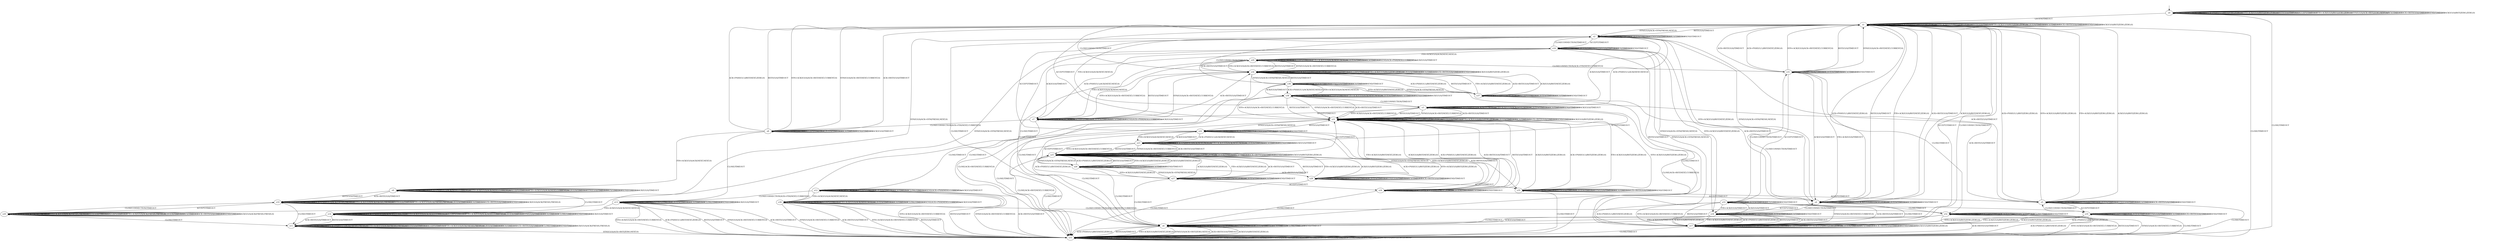 digraph h8 {
s0 [label="s0"];
s1 [label="s1"];
s15 [label="s15"];
s2 [label="s2"];
s17 [label="s17"];
s3 [label="s3"];
s4 [label="s4"];
s5 [label="s5"];
s6 [label="s6"];
s16 [label="s16"];
s7 [label="s7"];
s18 [label="s18"];
s19 [label="s19"];
s21 [label="s21"];
s8 [label="s8"];
s12 [label="s12"];
s22 [label="s22"];
s29 [label="s29"];
s34 [label="s34"];
s9 [label="s9"];
s13 [label="s13"];
s23 [label="s23"];
s24 [label="s24"];
s30 [label="s30"];
s31 [label="s31"];
s35 [label="s35"];
s36 [label="s36"];
s10 [label="s10"];
s14 [label="s14"];
s25 [label="s25"];
s32 [label="s32"];
s33 [label="s33"];
s37 [label="s37"];
s38 [label="s38"];
s11 [label="s11"];
s20 [label="s20"];
s26 [label="s26"];
s27 [label="s27"];
s28 [label="s28"];
s0 -> s0 [label="CLOSECONNECTION/TIMEOUT"];
s0 -> s0 [label="ACK+PSH(V,V,1)/RST(ZERO,ZERO,0)"];
s0 -> s0 [label="SYN+ACK(V,V,0)/RST(ZERO,ZERO,0)"];
s0 -> s0 [label="RST(V,V,0)/TIMEOUT"];
s0 -> s0 [label="ACCEPT/TIMEOUT"];
s0 -> s0 [label="FIN+ACK(V,V,0)/RST(ZERO,ZERO,0)"];
s0 -> s1 [label="LISTEN/TIMEOUT"];
s0 -> s0 [label="SYN(V,V,0)/ACK+RST(ZERO,NEXT,0)"];
s0 -> s0 [label="RCV/TIMEOUT"];
s0 -> s0 [label="ACK+RST(V,V,0)/TIMEOUT"];
s0 -> s15 [label="CLOSE/TIMEOUT"];
s0 -> s0 [label="SEND/TIMEOUT"];
s0 -> s0 [label="ACK(V,V,0)/RST(ZERO,ZERO,0)"];
s1 -> s1 [label="CLOSECONNECTION/TIMEOUT"];
s1 -> s1 [label="ACK+PSH(V,V,1)/RST(ZERO,ZERO,0)"];
s1 -> s1 [label="SYN+ACK(V,V,0)/RST(ZERO,ZERO,0)"];
s1 -> s1 [label="RST(V,V,0)/TIMEOUT"];
s1 -> s17 [label="ACCEPT/TIMEOUT"];
s1 -> s1 [label="FIN+ACK(V,V,0)/RST(ZERO,ZERO,0)"];
s1 -> s1 [label="LISTEN/TIMEOUT"];
s1 -> s2 [label="SYN(V,V,0)/ACK+SYN(FRESH,NEXT,0)"];
s1 -> s1 [label="RCV/TIMEOUT"];
s1 -> s1 [label="ACK+RST(V,V,0)/TIMEOUT"];
s1 -> s15 [label="CLOSE/TIMEOUT"];
s1 -> s1 [label="SEND/TIMEOUT"];
s1 -> s1 [label="ACK(V,V,0)/RST(ZERO,ZERO,0)"];
s15 -> s15 [label="CLOSECONNECTION/TIMEOUT"];
s15 -> s15 [label="ACK+PSH(V,V,1)/RST(ZERO,ZERO,0)"];
s15 -> s15 [label="SYN+ACK(V,V,0)/RST(ZERO,ZERO,0)"];
s15 -> s15 [label="RST(V,V,0)/TIMEOUT"];
s15 -> s15 [label="ACCEPT/TIMEOUT"];
s15 -> s15 [label="FIN+ACK(V,V,0)/RST(ZERO,ZERO,0)"];
s15 -> s15 [label="LISTEN/TIMEOUT"];
s15 -> s15 [label="SYN(V,V,0)/ACK+RST(ZERO,NEXT,0)"];
s15 -> s15 [label="RCV/TIMEOUT"];
s15 -> s15 [label="ACK+RST(V,V,0)/TIMEOUT"];
s15 -> s15 [label="CLOSE/TIMEOUT"];
s15 -> s15 [label="SEND/TIMEOUT"];
s15 -> s15 [label="ACK(V,V,0)/RST(ZERO,ZERO,0)"];
s2 -> s2 [label="CLOSECONNECTION/TIMEOUT"];
s2 -> s3 [label="ACK+PSH(V,V,1)/ACK(NEXT,NEXT,0)"];
s2 -> s4 [label="SYN+ACK(V,V,0)/RST(NEXT,ZERO,0)"];
s2 -> s1 [label="RST(V,V,0)/TIMEOUT"];
s2 -> s16 [label="ACCEPT/TIMEOUT"];
s2 -> s3 [label="FIN+ACK(V,V,0)/ACK(NEXT,NEXT,0)"];
s2 -> s2 [label="LISTEN/TIMEOUT"];
s2 -> s2 [label="SYN(V,V,0)/TIMEOUT"];
s2 -> s2 [label="RCV/TIMEOUT"];
s2 -> s5 [label="ACK+RST(V,V,0)/TIMEOUT"];
s2 -> s6 [label="CLOSE/TIMEOUT"];
s2 -> s2 [label="SEND/TIMEOUT"];
s2 -> s3 [label="ACK(V,V,0)/TIMEOUT"];
s17 -> s1 [label="CLOSECONNECTION/TIMEOUT"];
s17 -> s17 [label="ACK+PSH(V,V,1)/RST(ZERO,ZERO,0)"];
s17 -> s17 [label="SYN+ACK(V,V,0)/RST(ZERO,ZERO,0)"];
s17 -> s17 [label="RST(V,V,0)/TIMEOUT"];
s17 -> s17 [label="ACCEPT/TIMEOUT"];
s17 -> s17 [label="FIN+ACK(V,V,0)/RST(ZERO,ZERO,0)"];
s17 -> s17 [label="LISTEN/TIMEOUT"];
s17 -> s16 [label="SYN(V,V,0)/ACK+SYN(FRESH,NEXT,0)"];
s17 -> s17 [label="RCV/TIMEOUT"];
s17 -> s17 [label="ACK+RST(V,V,0)/TIMEOUT"];
s17 -> s15 [label="CLOSE/TIMEOUT"];
s17 -> s17 [label="SEND/TIMEOUT"];
s17 -> s17 [label="ACK(V,V,0)/RST(ZERO,ZERO,0)"];
s3 -> s3 [label="CLOSECONNECTION/TIMEOUT"];
s3 -> s3 [label="ACK+PSH(V,V,1)/ACK(NEXT,NEXT,0)"];
s3 -> s21 [label="SYN+ACK(V,V,0)/ACK+RST(NEXT,CURRENT,0)"];
s3 -> s21 [label="RST(V,V,0)/TIMEOUT"];
s3 -> s7 [label="ACCEPT/TIMEOUT"];
s3 -> s3 [label="FIN+ACK(V,V,0)/ACK(NEXT,NEXT,0)"];
s3 -> s3 [label="LISTEN/TIMEOUT"];
s3 -> s21 [label="SYN(V,V,0)/ACK+RST(NEXT,CURRENT,0)"];
s3 -> s3 [label="RCV/TIMEOUT"];
s3 -> s21 [label="ACK+RST(V,V,0)/TIMEOUT"];
s3 -> s15 [label="CLOSE/ACK+RST(NEXT,CURRENT,0)"];
s3 -> s3 [label="SEND/TIMEOUT"];
s3 -> s3 [label="ACK(V,V,0)/TIMEOUT"];
s4 -> s4 [label="CLOSECONNECTION/TIMEOUT"];
s4 -> s1 [label="ACK+PSH(V,V,1)/RST(NEXT,ZERO,0)"];
s4 -> s4 [label="SYN+ACK(V,V,0)/RST(NEXT,ZERO,0)"];
s4 -> s1 [label="RST(V,V,0)/TIMEOUT"];
s4 -> s18 [label="ACCEPT/TIMEOUT"];
s4 -> s1 [label="FIN+ACK(V,V,0)/RST(NEXT,ZERO,0)"];
s4 -> s4 [label="LISTEN/TIMEOUT"];
s4 -> s2 [label="SYN(V,V,0)/ACK+SYN(FRESH,NEXT,0)"];
s4 -> s4 [label="RCV/TIMEOUT"];
s4 -> s1 [label="ACK+RST(V,V,0)/TIMEOUT"];
s4 -> s6 [label="CLOSE/TIMEOUT"];
s4 -> s4 [label="SEND/TIMEOUT"];
s4 -> s1 [label="ACK(V,V,0)/RST(NEXT,ZERO,0)"];
s5 -> s5 [label="CLOSECONNECTION/TIMEOUT"];
s5 -> s1 [label="ACK+PSH(V,V,1)/RST(ZERO,ZERO,0)"];
s5 -> s1 [label="SYN+ACK(V,V,0)/RST(ZERO,ZERO,0)"];
s5 -> s5 [label="RST(V,V,0)/TIMEOUT"];
s5 -> s19 [label="ACCEPT/TIMEOUT"];
s5 -> s1 [label="FIN+ACK(V,V,0)/RST(ZERO,ZERO,0)"];
s5 -> s5 [label="LISTEN/TIMEOUT"];
s5 -> s5 [label="SYN(V,V,0)/TIMEOUT"];
s5 -> s5 [label="RCV/TIMEOUT"];
s5 -> s5 [label="ACK+RST(V,V,0)/TIMEOUT"];
s5 -> s15 [label="CLOSE/TIMEOUT"];
s5 -> s5 [label="SEND/TIMEOUT"];
s5 -> s1 [label="ACK(V,V,0)/RST(ZERO,ZERO,0)"];
s6 -> s6 [label="CLOSECONNECTION/TIMEOUT"];
s6 -> s15 [label="ACK+PSH(V,V,1)/RST(NEXT,ZERO,0)"];
s6 -> s6 [label="SYN+ACK(V,V,0)/RST(NEXT,ZERO,0)"];
s6 -> s15 [label="RST(V,V,0)/TIMEOUT"];
s6 -> s6 [label="ACCEPT/TIMEOUT"];
s6 -> s15 [label="FIN+ACK(V,V,0)/RST(NEXT,ZERO,0)"];
s6 -> s6 [label="LISTEN/TIMEOUT"];
s6 -> s15 [label="SYN(V,V,0)/ACK+RST(ZERO,NEXT,0)"];
s6 -> s6 [label="RCV/TIMEOUT"];
s6 -> s15 [label="ACK+RST(V,V,0)/TIMEOUT"];
s6 -> s6 [label="CLOSE/TIMEOUT"];
s6 -> s6 [label="SEND/TIMEOUT"];
s6 -> s15 [label="ACK(V,V,0)/RST(NEXT,ZERO,0)"];
s16 -> s2 [label="CLOSECONNECTION/TIMEOUT"];
s16 -> s7 [label="ACK+PSH(V,V,1)/ACK(NEXT,NEXT,0)"];
s16 -> s18 [label="SYN+ACK(V,V,0)/RST(NEXT,ZERO,0)"];
s16 -> s17 [label="RST(V,V,0)/TIMEOUT"];
s16 -> s16 [label="ACCEPT/TIMEOUT"];
s16 -> s29 [label="FIN+ACK(V,V,0)/ACK(NEXT,NEXT,0)"];
s16 -> s16 [label="LISTEN/TIMEOUT"];
s16 -> s16 [label="SYN(V,V,0)/TIMEOUT"];
s16 -> s16 [label="RCV/TIMEOUT"];
s16 -> s19 [label="ACK+RST(V,V,0)/TIMEOUT"];
s16 -> s6 [label="CLOSE/TIMEOUT"];
s16 -> s16 [label="SEND/TIMEOUT"];
s16 -> s7 [label="ACK(V,V,0)/TIMEOUT"];
s7 -> s8 [label="CLOSECONNECTION/ACK+FIN(NEXT,CURRENT,0)"];
s7 -> s7 [label="ACK+PSH(V,V,1)/ACK(NEXT,NEXT,0)"];
s7 -> s34 [label="SYN+ACK(V,V,0)/ACK+RST(NEXT,CURRENT,0)"];
s7 -> s34 [label="RST(V,V,0)/TIMEOUT"];
s7 -> s7 [label="ACCEPT/TIMEOUT"];
s7 -> s29 [label="FIN+ACK(V,V,0)/ACK(NEXT,NEXT,0)"];
s7 -> s7 [label="LISTEN/TIMEOUT"];
s7 -> s34 [label="SYN(V,V,0)/ACK+RST(NEXT,CURRENT,0)"];
s7 -> s7 [label="RCV/TIMEOUT"];
s7 -> s34 [label="ACK+RST(V,V,0)/TIMEOUT"];
s7 -> s12 [label="CLOSE/TIMEOUT"];
s7 -> s7 [label="SEND/ACK+PSH(NEXT,CURRENT,1)"];
s7 -> s7 [label="ACK(V,V,0)/TIMEOUT"];
s18 -> s4 [label="CLOSECONNECTION/TIMEOUT"];
s18 -> s17 [label="ACK+PSH(V,V,1)/RST(NEXT,ZERO,0)"];
s18 -> s18 [label="SYN+ACK(V,V,0)/RST(NEXT,ZERO,0)"];
s18 -> s17 [label="RST(V,V,0)/TIMEOUT"];
s18 -> s18 [label="ACCEPT/TIMEOUT"];
s18 -> s17 [label="FIN+ACK(V,V,0)/RST(NEXT,ZERO,0)"];
s18 -> s18 [label="LISTEN/TIMEOUT"];
s18 -> s16 [label="SYN(V,V,0)/ACK+SYN(FRESH,NEXT,0)"];
s18 -> s18 [label="RCV/TIMEOUT"];
s18 -> s17 [label="ACK+RST(V,V,0)/TIMEOUT"];
s18 -> s6 [label="CLOSE/TIMEOUT"];
s18 -> s18 [label="SEND/TIMEOUT"];
s18 -> s17 [label="ACK(V,V,0)/RST(NEXT,ZERO,0)"];
s19 -> s5 [label="CLOSECONNECTION/TIMEOUT"];
s19 -> s17 [label="ACK+PSH(V,V,1)/RST(ZERO,ZERO,0)"];
s19 -> s17 [label="SYN+ACK(V,V,0)/RST(ZERO,ZERO,0)"];
s19 -> s19 [label="RST(V,V,0)/TIMEOUT"];
s19 -> s19 [label="ACCEPT/TIMEOUT"];
s19 -> s17 [label="FIN+ACK(V,V,0)/RST(ZERO,ZERO,0)"];
s19 -> s19 [label="LISTEN/TIMEOUT"];
s19 -> s19 [label="SYN(V,V,0)/TIMEOUT"];
s19 -> s19 [label="RCV/TIMEOUT"];
s19 -> s19 [label="ACK+RST(V,V,0)/TIMEOUT"];
s19 -> s15 [label="CLOSE/TIMEOUT"];
s19 -> s19 [label="SEND/TIMEOUT"];
s19 -> s17 [label="ACK(V,V,0)/RST(ZERO,ZERO,0)"];
s21 -> s21 [label="CLOSECONNECTION/TIMEOUT"];
s21 -> s21 [label="ACK+PSH(V,V,1)/RST(ZERO,ZERO,0)"];
s21 -> s21 [label="SYN+ACK(V,V,0)/RST(ZERO,ZERO,0)"];
s21 -> s21 [label="RST(V,V,0)/TIMEOUT"];
s21 -> s1 [label="ACCEPT/TIMEOUT"];
s21 -> s21 [label="FIN+ACK(V,V,0)/RST(ZERO,ZERO,0)"];
s21 -> s21 [label="LISTEN/TIMEOUT"];
s21 -> s22 [label="SYN(V,V,0)/ACK+SYN(FRESH,NEXT,0)"];
s21 -> s21 [label="RCV/TIMEOUT"];
s21 -> s21 [label="ACK+RST(V,V,0)/TIMEOUT"];
s21 -> s15 [label="CLOSE/TIMEOUT"];
s21 -> s21 [label="SEND/TIMEOUT"];
s21 -> s21 [label="ACK(V,V,0)/RST(ZERO,ZERO,0)"];
s8 -> s8 [label="CLOSECONNECTION/TIMEOUT"];
s8 -> s1 [label="ACK+PSH(V,V,1)/RST(NEXT,ZERO,0)"];
s8 -> s1 [label="SYN+ACK(V,V,0)/ACK+RST(NEXT,CURRENT,0)"];
s8 -> s1 [label="RST(V,V,0)/TIMEOUT"];
s8 -> s8 [label="ACCEPT/TIMEOUT"];
s8 -> s9 [label="FIN+ACK(V,V,0)/ACK(NEXT,NEXT,0)"];
s8 -> s8 [label="LISTEN/TIMEOUT"];
s8 -> s1 [label="SYN(V,V,0)/ACK+RST(NEXT,CURRENT,0)"];
s8 -> s8 [label="RCV/TIMEOUT"];
s8 -> s1 [label="ACK+RST(V,V,0)/TIMEOUT"];
s8 -> s13 [label="CLOSE/TIMEOUT"];
s8 -> s8 [label="SEND/TIMEOUT"];
s8 -> s8 [label="ACK(V,V,0)/TIMEOUT"];
s12 -> s13 [label="CLOSECONNECTION/ACK+FIN(NEXT,CURRENT,0)"];
s12 -> s12 [label="ACK+PSH(V,V,1)/ACK(NEXT,NEXT,0)"];
s12 -> s15 [label="SYN+ACK(V,V,0)/ACK+RST(NEXT,CURRENT,0)"];
s12 -> s15 [label="RST(V,V,0)/TIMEOUT"];
s12 -> s12 [label="ACCEPT/TIMEOUT"];
s12 -> s30 [label="FIN+ACK(V,V,0)/ACK(NEXT,NEXT,0)"];
s12 -> s12 [label="LISTEN/TIMEOUT"];
s12 -> s15 [label="SYN(V,V,0)/ACK+RST(NEXT,CURRENT,0)"];
s12 -> s12 [label="RCV/TIMEOUT"];
s12 -> s15 [label="ACK+RST(V,V,0)/TIMEOUT"];
s12 -> s12 [label="CLOSE/TIMEOUT"];
s12 -> s12 [label="SEND/ACK+PSH(NEXT,CURRENT,1)"];
s12 -> s12 [label="ACK(V,V,0)/TIMEOUT"];
s22 -> s22 [label="CLOSECONNECTION/TIMEOUT"];
s22 -> s23 [label="ACK+PSH(V,V,1)/ACK(NEXT,NEXT,0)"];
s22 -> s24 [label="SYN+ACK(V,V,0)/RST(NEXT,ZERO,0)"];
s22 -> s21 [label="RST(V,V,0)/TIMEOUT"];
s22 -> s2 [label="ACCEPT/TIMEOUT"];
s22 -> s23 [label="FIN+ACK(V,V,0)/ACK(NEXT,NEXT,0)"];
s22 -> s22 [label="LISTEN/TIMEOUT"];
s22 -> s22 [label="SYN(V,V,0)/TIMEOUT"];
s22 -> s22 [label="RCV/TIMEOUT"];
s22 -> s35 [label="ACK+RST(V,V,0)/TIMEOUT"];
s22 -> s6 [label="CLOSE/TIMEOUT"];
s22 -> s22 [label="SEND/TIMEOUT"];
s22 -> s23 [label="ACK(V,V,0)/TIMEOUT"];
s29 -> s31 [label="CLOSECONNECTION/ACK+FIN(NEXT,CURRENT,0)"];
s29 -> s29 [label="ACK+PSH(V,V,1)/ACK(NEXT,NEXT,0)"];
s29 -> s34 [label="SYN+ACK(V,V,0)/ACK+RST(NEXT,CURRENT,0)"];
s29 -> s34 [label="RST(V,V,0)/TIMEOUT"];
s29 -> s29 [label="ACCEPT/TIMEOUT"];
s29 -> s29 [label="FIN+ACK(V,V,0)/ACK(NEXT,NEXT,0)"];
s29 -> s29 [label="LISTEN/TIMEOUT"];
s29 -> s34 [label="SYN(V,V,0)/ACK+RST(NEXT,CURRENT,0)"];
s29 -> s29 [label="RCV/TIMEOUT"];
s29 -> s34 [label="ACK+RST(V,V,0)/TIMEOUT"];
s29 -> s30 [label="CLOSE/TIMEOUT"];
s29 -> s29 [label="SEND/ACK+PSH(NEXT,CURRENT,1)"];
s29 -> s29 [label="ACK(V,V,0)/TIMEOUT"];
s34 -> s1 [label="CLOSECONNECTION/TIMEOUT"];
s34 -> s34 [label="ACK+PSH(V,V,1)/RST(ZERO,ZERO,0)"];
s34 -> s34 [label="SYN+ACK(V,V,0)/RST(ZERO,ZERO,0)"];
s34 -> s34 [label="RST(V,V,0)/TIMEOUT"];
s34 -> s34 [label="ACCEPT/TIMEOUT"];
s34 -> s34 [label="FIN+ACK(V,V,0)/RST(ZERO,ZERO,0)"];
s34 -> s34 [label="LISTEN/TIMEOUT"];
s34 -> s36 [label="SYN(V,V,0)/ACK+SYN(FRESH,NEXT,0)"];
s34 -> s34 [label="RCV/TIMEOUT"];
s34 -> s34 [label="ACK+RST(V,V,0)/TIMEOUT"];
s34 -> s15 [label="CLOSE/TIMEOUT"];
s34 -> s34 [label="SEND/TIMEOUT"];
s34 -> s34 [label="ACK(V,V,0)/RST(ZERO,ZERO,0)"];
s9 -> s9 [label="CLOSECONNECTION/TIMEOUT"];
s9 -> s9 [label="ACK+PSH(V,V,1)/ACK(NEXT,CURRENT,0)"];
s9 -> s9 [label="SYN+ACK(V,V,0)/ACK(NEXT,CURRENT,0)"];
s9 -> s10 [label="RST(V,V,0)/TIMEOUT"];
s9 -> s9 [label="ACCEPT/TIMEOUT"];
s9 -> s9 [label="FIN+ACK(V,V,0)/ACK(NEXT,CURRENT,0)"];
s9 -> s9 [label="LISTEN/TIMEOUT"];
s9 -> s9 [label="SYN(V,V,0)/TIMEOUT"];
s9 -> s9 [label="RCV/TIMEOUT"];
s9 -> s10 [label="ACK+RST(V,V,0)/TIMEOUT"];
s9 -> s14 [label="CLOSE/TIMEOUT"];
s9 -> s9 [label="SEND/TIMEOUT"];
s9 -> s9 [label="ACK(V,V,0)/TIMEOUT"];
s13 -> s13 [label="CLOSECONNECTION/TIMEOUT"];
s13 -> s15 [label="ACK+PSH(V,V,1)/RST(NEXT,ZERO,0)"];
s13 -> s15 [label="SYN+ACK(V,V,0)/ACK+RST(NEXT,CURRENT,0)"];
s13 -> s15 [label="RST(V,V,0)/TIMEOUT"];
s13 -> s13 [label="ACCEPT/TIMEOUT"];
s13 -> s14 [label="FIN+ACK(V,V,0)/ACK(NEXT,NEXT,0)"];
s13 -> s13 [label="LISTEN/TIMEOUT"];
s13 -> s15 [label="SYN(V,V,0)/ACK+RST(NEXT,CURRENT,0)"];
s13 -> s13 [label="RCV/TIMEOUT"];
s13 -> s15 [label="ACK+RST(V,V,0)/TIMEOUT"];
s13 -> s13 [label="CLOSE/TIMEOUT"];
s13 -> s13 [label="SEND/TIMEOUT"];
s13 -> s13 [label="ACK(V,V,0)/TIMEOUT"];
s23 -> s23 [label="CLOSECONNECTION/TIMEOUT"];
s23 -> s23 [label="ACK+PSH(V,V,1)/ACK(NEXT,NEXT,0)"];
s23 -> s25 [label="SYN+ACK(V,V,0)/ACK+RST(NEXT,CURRENT,0)"];
s23 -> s25 [label="RST(V,V,0)/TIMEOUT"];
s23 -> s3 [label="ACCEPT/TIMEOUT"];
s23 -> s23 [label="FIN+ACK(V,V,0)/ACK(NEXT,NEXT,0)"];
s23 -> s23 [label="LISTEN/TIMEOUT"];
s23 -> s25 [label="SYN(V,V,0)/ACK+RST(NEXT,CURRENT,0)"];
s23 -> s23 [label="RCV/TIMEOUT"];
s23 -> s25 [label="ACK+RST(V,V,0)/TIMEOUT"];
s23 -> s15 [label="CLOSE/ACK+RST(NEXT,CURRENT,0)"];
s23 -> s23 [label="SEND/TIMEOUT"];
s23 -> s23 [label="ACK(V,V,0)/TIMEOUT"];
s24 -> s24 [label="CLOSECONNECTION/TIMEOUT"];
s24 -> s21 [label="ACK+PSH(V,V,1)/RST(NEXT,ZERO,0)"];
s24 -> s24 [label="SYN+ACK(V,V,0)/RST(NEXT,ZERO,0)"];
s24 -> s21 [label="RST(V,V,0)/TIMEOUT"];
s24 -> s4 [label="ACCEPT/TIMEOUT"];
s24 -> s21 [label="FIN+ACK(V,V,0)/RST(NEXT,ZERO,0)"];
s24 -> s24 [label="LISTEN/TIMEOUT"];
s24 -> s22 [label="SYN(V,V,0)/ACK+SYN(FRESH,NEXT,0)"];
s24 -> s24 [label="RCV/TIMEOUT"];
s24 -> s21 [label="ACK+RST(V,V,0)/TIMEOUT"];
s24 -> s6 [label="CLOSE/TIMEOUT"];
s24 -> s24 [label="SEND/TIMEOUT"];
s24 -> s21 [label="ACK(V,V,0)/RST(NEXT,ZERO,0)"];
s30 -> s32 [label="CLOSECONNECTION/ACK+FIN(NEXT,CURRENT,0)"];
s30 -> s30 [label="ACK+PSH(V,V,1)/ACK(NEXT,NEXT,0)"];
s30 -> s15 [label="SYN+ACK(V,V,0)/ACK+RST(NEXT,CURRENT,0)"];
s30 -> s15 [label="RST(V,V,0)/TIMEOUT"];
s30 -> s30 [label="ACCEPT/TIMEOUT"];
s30 -> s30 [label="FIN+ACK(V,V,0)/ACK(NEXT,NEXT,0)"];
s30 -> s30 [label="LISTEN/TIMEOUT"];
s30 -> s15 [label="SYN(V,V,0)/ACK+RST(NEXT,CURRENT,0)"];
s30 -> s30 [label="RCV/TIMEOUT"];
s30 -> s15 [label="ACK+RST(V,V,0)/TIMEOUT"];
s30 -> s30 [label="CLOSE/TIMEOUT"];
s30 -> s30 [label="SEND/ACK+PSH(NEXT,CURRENT,1)"];
s30 -> s30 [label="ACK(V,V,0)/TIMEOUT"];
s31 -> s31 [label="CLOSECONNECTION/TIMEOUT"];
s31 -> s1 [label="ACK+PSH(V,V,1)/RST(NEXT,ZERO,0)"];
s31 -> s1 [label="SYN+ACK(V,V,0)/ACK+RST(NEXT,CURRENT,0)"];
s31 -> s1 [label="RST(V,V,0)/TIMEOUT"];
s31 -> s33 [label="ACCEPT/TIMEOUT"];
s31 -> s4 [label="FIN+ACK(V,V,0)/TIMEOUT"];
s31 -> s31 [label="LISTEN/TIMEOUT"];
s31 -> s1 [label="SYN(V,V,0)/ACK+RST(NEXT,CURRENT,0)"];
s31 -> s31 [label="RCV/TIMEOUT"];
s31 -> s1 [label="ACK+RST(V,V,0)/TIMEOUT"];
s31 -> s32 [label="CLOSE/TIMEOUT"];
s31 -> s31 [label="SEND/TIMEOUT"];
s31 -> s4 [label="ACK(V,V,0)/TIMEOUT"];
s35 -> s35 [label="CLOSECONNECTION/TIMEOUT"];
s35 -> s21 [label="ACK+PSH(V,V,1)/RST(ZERO,ZERO,0)"];
s35 -> s21 [label="SYN+ACK(V,V,0)/RST(ZERO,ZERO,0)"];
s35 -> s35 [label="RST(V,V,0)/TIMEOUT"];
s35 -> s5 [label="ACCEPT/TIMEOUT"];
s35 -> s21 [label="FIN+ACK(V,V,0)/RST(ZERO,ZERO,0)"];
s35 -> s35 [label="LISTEN/TIMEOUT"];
s35 -> s35 [label="SYN(V,V,0)/TIMEOUT"];
s35 -> s35 [label="RCV/TIMEOUT"];
s35 -> s35 [label="ACK+RST(V,V,0)/TIMEOUT"];
s35 -> s15 [label="CLOSE/TIMEOUT"];
s35 -> s35 [label="SEND/TIMEOUT"];
s35 -> s21 [label="ACK(V,V,0)/RST(ZERO,ZERO,0)"];
s36 -> s2 [label="CLOSECONNECTION/TIMEOUT"];
s36 -> s38 [label="ACK+PSH(V,V,1)/ACK(NEXT,NEXT,0)"];
s36 -> s37 [label="SYN+ACK(V,V,0)/RST(NEXT,ZERO,0)"];
s36 -> s34 [label="RST(V,V,0)/TIMEOUT"];
s36 -> s36 [label="ACCEPT/TIMEOUT"];
s36 -> s38 [label="FIN+ACK(V,V,0)/ACK(NEXT,NEXT,0)"];
s36 -> s36 [label="LISTEN/TIMEOUT"];
s36 -> s36 [label="SYN(V,V,0)/TIMEOUT"];
s36 -> s36 [label="RCV/TIMEOUT"];
s36 -> s5 [label="ACK+RST(V,V,0)/TIMEOUT"];
s36 -> s6 [label="CLOSE/TIMEOUT"];
s36 -> s36 [label="SEND/TIMEOUT"];
s36 -> s38 [label="ACK(V,V,0)/TIMEOUT"];
s10 -> s10 [label="CLOSECONNECTION/TIMEOUT"];
s10 -> s10 [label="ACK+PSH(V,V,1)/ACK(FRESH,FRESH,0)"];
s10 -> s10 [label="SYN+ACK(V,V,0)/ACK(FRESH,FRESH,0)"];
s10 -> s10 [label="RST(V,V,0)/TIMEOUT"];
s10 -> s20 [label="ACCEPT/TIMEOUT"];
s10 -> s10 [label="FIN+ACK(V,V,0)/ACK(FRESH,FRESH,0)"];
s10 -> s10 [label="LISTEN/TIMEOUT"];
s10 -> s2 [label="SYN(V,V,0)/ACK+SYN(FRESH,NEXT,0)"];
s10 -> s10 [label="RCV/TIMEOUT"];
s10 -> s10 [label="ACK+RST(V,V,0)/TIMEOUT"];
s10 -> s11 [label="CLOSE/TIMEOUT"];
s10 -> s10 [label="SEND/TIMEOUT"];
s10 -> s10 [label="ACK(V,V,0)/ACK(FRESH,FRESH,0)"];
s14 -> s14 [label="CLOSECONNECTION/TIMEOUT"];
s14 -> s14 [label="ACK+PSH(V,V,1)/ACK(NEXT,CURRENT,0)"];
s14 -> s14 [label="SYN+ACK(V,V,0)/ACK(NEXT,CURRENT,0)"];
s14 -> s11 [label="RST(V,V,0)/TIMEOUT"];
s14 -> s14 [label="ACCEPT/TIMEOUT"];
s14 -> s14 [label="FIN+ACK(V,V,0)/ACK(NEXT,CURRENT,0)"];
s14 -> s14 [label="LISTEN/TIMEOUT"];
s14 -> s14 [label="SYN(V,V,0)/TIMEOUT"];
s14 -> s14 [label="RCV/TIMEOUT"];
s14 -> s11 [label="ACK+RST(V,V,0)/TIMEOUT"];
s14 -> s14 [label="CLOSE/TIMEOUT"];
s14 -> s14 [label="SEND/TIMEOUT"];
s14 -> s14 [label="ACK(V,V,0)/TIMEOUT"];
s25 -> s25 [label="CLOSECONNECTION/TIMEOUT"];
s25 -> s25 [label="ACK+PSH(V,V,1)/RST(ZERO,ZERO,0)"];
s25 -> s25 [label="SYN+ACK(V,V,0)/RST(ZERO,ZERO,0)"];
s25 -> s25 [label="RST(V,V,0)/TIMEOUT"];
s25 -> s21 [label="ACCEPT/TIMEOUT"];
s25 -> s25 [label="FIN+ACK(V,V,0)/RST(ZERO,ZERO,0)"];
s25 -> s25 [label="LISTEN/TIMEOUT"];
s25 -> s26 [label="SYN(V,V,0)/ACK+SYN(FRESH,NEXT,0)"];
s25 -> s25 [label="RCV/TIMEOUT"];
s25 -> s25 [label="ACK+RST(V,V,0)/TIMEOUT"];
s25 -> s15 [label="CLOSE/TIMEOUT"];
s25 -> s25 [label="SEND/TIMEOUT"];
s25 -> s25 [label="ACK(V,V,0)/RST(ZERO,ZERO,0)"];
s32 -> s32 [label="CLOSECONNECTION/TIMEOUT"];
s32 -> s15 [label="ACK+PSH(V,V,1)/RST(NEXT,ZERO,0)"];
s32 -> s15 [label="SYN+ACK(V,V,0)/ACK+RST(NEXT,CURRENT,0)"];
s32 -> s15 [label="RST(V,V,0)/TIMEOUT"];
s32 -> s32 [label="ACCEPT/TIMEOUT"];
s32 -> s6 [label="FIN+ACK(V,V,0)/TIMEOUT"];
s32 -> s32 [label="LISTEN/TIMEOUT"];
s32 -> s15 [label="SYN(V,V,0)/ACK+RST(NEXT,CURRENT,0)"];
s32 -> s32 [label="RCV/TIMEOUT"];
s32 -> s15 [label="ACK+RST(V,V,0)/TIMEOUT"];
s32 -> s32 [label="CLOSE/TIMEOUT"];
s32 -> s32 [label="SEND/TIMEOUT"];
s32 -> s6 [label="ACK(V,V,0)/TIMEOUT"];
s33 -> s31 [label="CLOSECONNECTION/TIMEOUT"];
s33 -> s17 [label="ACK+PSH(V,V,1)/RST(NEXT,ZERO,0)"];
s33 -> s17 [label="SYN+ACK(V,V,0)/ACK+RST(NEXT,CURRENT,0)"];
s33 -> s17 [label="RST(V,V,0)/TIMEOUT"];
s33 -> s33 [label="ACCEPT/TIMEOUT"];
s33 -> s18 [label="FIN+ACK(V,V,0)/TIMEOUT"];
s33 -> s33 [label="LISTEN/TIMEOUT"];
s33 -> s17 [label="SYN(V,V,0)/ACK+RST(NEXT,CURRENT,0)"];
s33 -> s33 [label="RCV/TIMEOUT"];
s33 -> s17 [label="ACK+RST(V,V,0)/TIMEOUT"];
s33 -> s32 [label="CLOSE/TIMEOUT"];
s33 -> s33 [label="SEND/TIMEOUT"];
s33 -> s18 [label="ACK(V,V,0)/TIMEOUT"];
s37 -> s4 [label="CLOSECONNECTION/TIMEOUT"];
s37 -> s34 [label="ACK+PSH(V,V,1)/RST(NEXT,ZERO,0)"];
s37 -> s37 [label="SYN+ACK(V,V,0)/RST(NEXT,ZERO,0)"];
s37 -> s34 [label="RST(V,V,0)/TIMEOUT"];
s37 -> s37 [label="ACCEPT/TIMEOUT"];
s37 -> s34 [label="FIN+ACK(V,V,0)/RST(NEXT,ZERO,0)"];
s37 -> s37 [label="LISTEN/TIMEOUT"];
s37 -> s36 [label="SYN(V,V,0)/ACK+SYN(FRESH,NEXT,0)"];
s37 -> s37 [label="RCV/TIMEOUT"];
s37 -> s34 [label="ACK+RST(V,V,0)/TIMEOUT"];
s37 -> s6 [label="CLOSE/TIMEOUT"];
s37 -> s37 [label="SEND/TIMEOUT"];
s37 -> s34 [label="ACK(V,V,0)/RST(NEXT,ZERO,0)"];
s38 -> s3 [label="CLOSECONNECTION/TIMEOUT"];
s38 -> s38 [label="ACK+PSH(V,V,1)/ACK(NEXT,NEXT,0)"];
s38 -> s21 [label="SYN+ACK(V,V,0)/ACK+RST(NEXT,CURRENT,0)"];
s38 -> s21 [label="RST(V,V,0)/TIMEOUT"];
s38 -> s38 [label="ACCEPT/TIMEOUT"];
s38 -> s38 [label="FIN+ACK(V,V,0)/ACK(NEXT,NEXT,0)"];
s38 -> s38 [label="LISTEN/TIMEOUT"];
s38 -> s21 [label="SYN(V,V,0)/ACK+RST(NEXT,CURRENT,0)"];
s38 -> s38 [label="RCV/TIMEOUT"];
s38 -> s21 [label="ACK+RST(V,V,0)/TIMEOUT"];
s38 -> s15 [label="CLOSE/ACK+RST(NEXT,CURRENT,0)"];
s38 -> s38 [label="SEND/TIMEOUT"];
s38 -> s38 [label="ACK(V,V,0)/TIMEOUT"];
s11 -> s11 [label="CLOSECONNECTION/TIMEOUT"];
s11 -> s11 [label="ACK+PSH(V,V,1)/ACK(FRESH,FRESH,0)"];
s11 -> s11 [label="SYN+ACK(V,V,0)/ACK(FRESH,FRESH,0)"];
s11 -> s11 [label="RST(V,V,0)/TIMEOUT"];
s11 -> s11 [label="ACCEPT/TIMEOUT"];
s11 -> s11 [label="FIN+ACK(V,V,0)/ACK(FRESH,FRESH,0)"];
s11 -> s11 [label="LISTEN/TIMEOUT"];
s11 -> s15 [label="SYN(V,V,0)/ACK+RST(ZERO,NEXT,0)"];
s11 -> s11 [label="RCV/TIMEOUT"];
s11 -> s11 [label="ACK+RST(V,V,0)/TIMEOUT"];
s11 -> s11 [label="CLOSE/TIMEOUT"];
s11 -> s11 [label="SEND/TIMEOUT"];
s11 -> s11 [label="ACK(V,V,0)/ACK(FRESH,FRESH,0)"];
s20 -> s10 [label="CLOSECONNECTION/TIMEOUT"];
s20 -> s20 [label="ACK+PSH(V,V,1)/ACK(FRESH,FRESH,0)"];
s20 -> s20 [label="SYN+ACK(V,V,0)/ACK(FRESH,FRESH,0)"];
s20 -> s20 [label="RST(V,V,0)/TIMEOUT"];
s20 -> s20 [label="ACCEPT/TIMEOUT"];
s20 -> s20 [label="FIN+ACK(V,V,0)/ACK(FRESH,FRESH,0)"];
s20 -> s20 [label="LISTEN/TIMEOUT"];
s20 -> s16 [label="SYN(V,V,0)/ACK+SYN(FRESH,NEXT,0)"];
s20 -> s20 [label="RCV/TIMEOUT"];
s20 -> s20 [label="ACK+RST(V,V,0)/TIMEOUT"];
s20 -> s11 [label="CLOSE/TIMEOUT"];
s20 -> s20 [label="SEND/TIMEOUT"];
s20 -> s20 [label="ACK(V,V,0)/ACK(FRESH,FRESH,0)"];
s26 -> s26 [label="CLOSECONNECTION/TIMEOUT"];
s26 -> s25 [label="ACK+PSH(V,V,1)/RST(NEXT,ZERO,0)"];
s26 -> s27 [label="SYN+ACK(V,V,0)/RST(NEXT,ZERO,0)"];
s26 -> s25 [label="RST(V,V,0)/TIMEOUT"];
s26 -> s22 [label="ACCEPT/TIMEOUT"];
s26 -> s25 [label="FIN+ACK(V,V,0)/RST(NEXT,ZERO,0)"];
s26 -> s26 [label="LISTEN/TIMEOUT"];
s26 -> s26 [label="SYN(V,V,0)/TIMEOUT"];
s26 -> s26 [label="RCV/TIMEOUT"];
s26 -> s28 [label="ACK+RST(V,V,0)/TIMEOUT"];
s26 -> s6 [label="CLOSE/TIMEOUT"];
s26 -> s26 [label="SEND/TIMEOUT"];
s26 -> s25 [label="ACK(V,V,0)/RST(NEXT,ZERO,0)"];
s27 -> s27 [label="CLOSECONNECTION/TIMEOUT"];
s27 -> s25 [label="ACK+PSH(V,V,1)/RST(NEXT,ZERO,0)"];
s27 -> s27 [label="SYN+ACK(V,V,0)/RST(NEXT,ZERO,0)"];
s27 -> s25 [label="RST(V,V,0)/TIMEOUT"];
s27 -> s24 [label="ACCEPT/TIMEOUT"];
s27 -> s25 [label="FIN+ACK(V,V,0)/RST(NEXT,ZERO,0)"];
s27 -> s27 [label="LISTEN/TIMEOUT"];
s27 -> s26 [label="SYN(V,V,0)/ACK+SYN(FRESH,NEXT,0)"];
s27 -> s27 [label="RCV/TIMEOUT"];
s27 -> s25 [label="ACK+RST(V,V,0)/TIMEOUT"];
s27 -> s6 [label="CLOSE/TIMEOUT"];
s27 -> s27 [label="SEND/TIMEOUT"];
s27 -> s25 [label="ACK(V,V,0)/RST(NEXT,ZERO,0)"];
s28 -> s28 [label="CLOSECONNECTION/TIMEOUT"];
s28 -> s25 [label="ACK+PSH(V,V,1)/RST(ZERO,ZERO,0)"];
s28 -> s25 [label="SYN+ACK(V,V,0)/RST(ZERO,ZERO,0)"];
s28 -> s28 [label="RST(V,V,0)/TIMEOUT"];
s28 -> s35 [label="ACCEPT/TIMEOUT"];
s28 -> s25 [label="FIN+ACK(V,V,0)/RST(ZERO,ZERO,0)"];
s28 -> s28 [label="LISTEN/TIMEOUT"];
s28 -> s28 [label="SYN(V,V,0)/TIMEOUT"];
s28 -> s28 [label="RCV/TIMEOUT"];
s28 -> s28 [label="ACK+RST(V,V,0)/TIMEOUT"];
s28 -> s15 [label="CLOSE/TIMEOUT"];
s28 -> s28 [label="SEND/TIMEOUT"];
s28 -> s25 [label="ACK(V,V,0)/RST(ZERO,ZERO,0)"];
__start0 [shape=none, label=""];
__start0 -> s0 [label=""];
}
